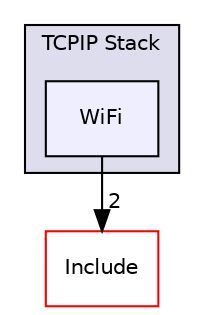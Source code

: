 digraph "C:/Users/mainuser/Desktop/School/SeniorProject/EthKitTCP/Microchip/TCPIP Stack/WiFi" {
  compound=true
  node [ fontsize="10", fontname="Helvetica"];
  edge [ labelfontsize="10", labelfontname="Helvetica"];
  subgraph clusterdir_231507324cfe867b6a06a7501b361335 {
    graph [ bgcolor="#ddddee", pencolor="black", label="TCPIP Stack" fontname="Helvetica", fontsize="10", URL="dir_231507324cfe867b6a06a7501b361335.html"]
  dir_3722739b6a3bf3688b4edf3c7b85d849 [shape=box, label="WiFi", style="filled", fillcolor="#eeeeff", pencolor="black", URL="dir_3722739b6a3bf3688b4edf3c7b85d849.html"];
  }
  dir_7ce300d8a919a620616ec6bc64c02d37 [shape=box label="Include" fillcolor="white" style="filled" color="red" URL="dir_7ce300d8a919a620616ec6bc64c02d37.html"];
  dir_3722739b6a3bf3688b4edf3c7b85d849->dir_7ce300d8a919a620616ec6bc64c02d37 [headlabel="2", labeldistance=1.5 headhref="dir_000071_000022.html"];
}
